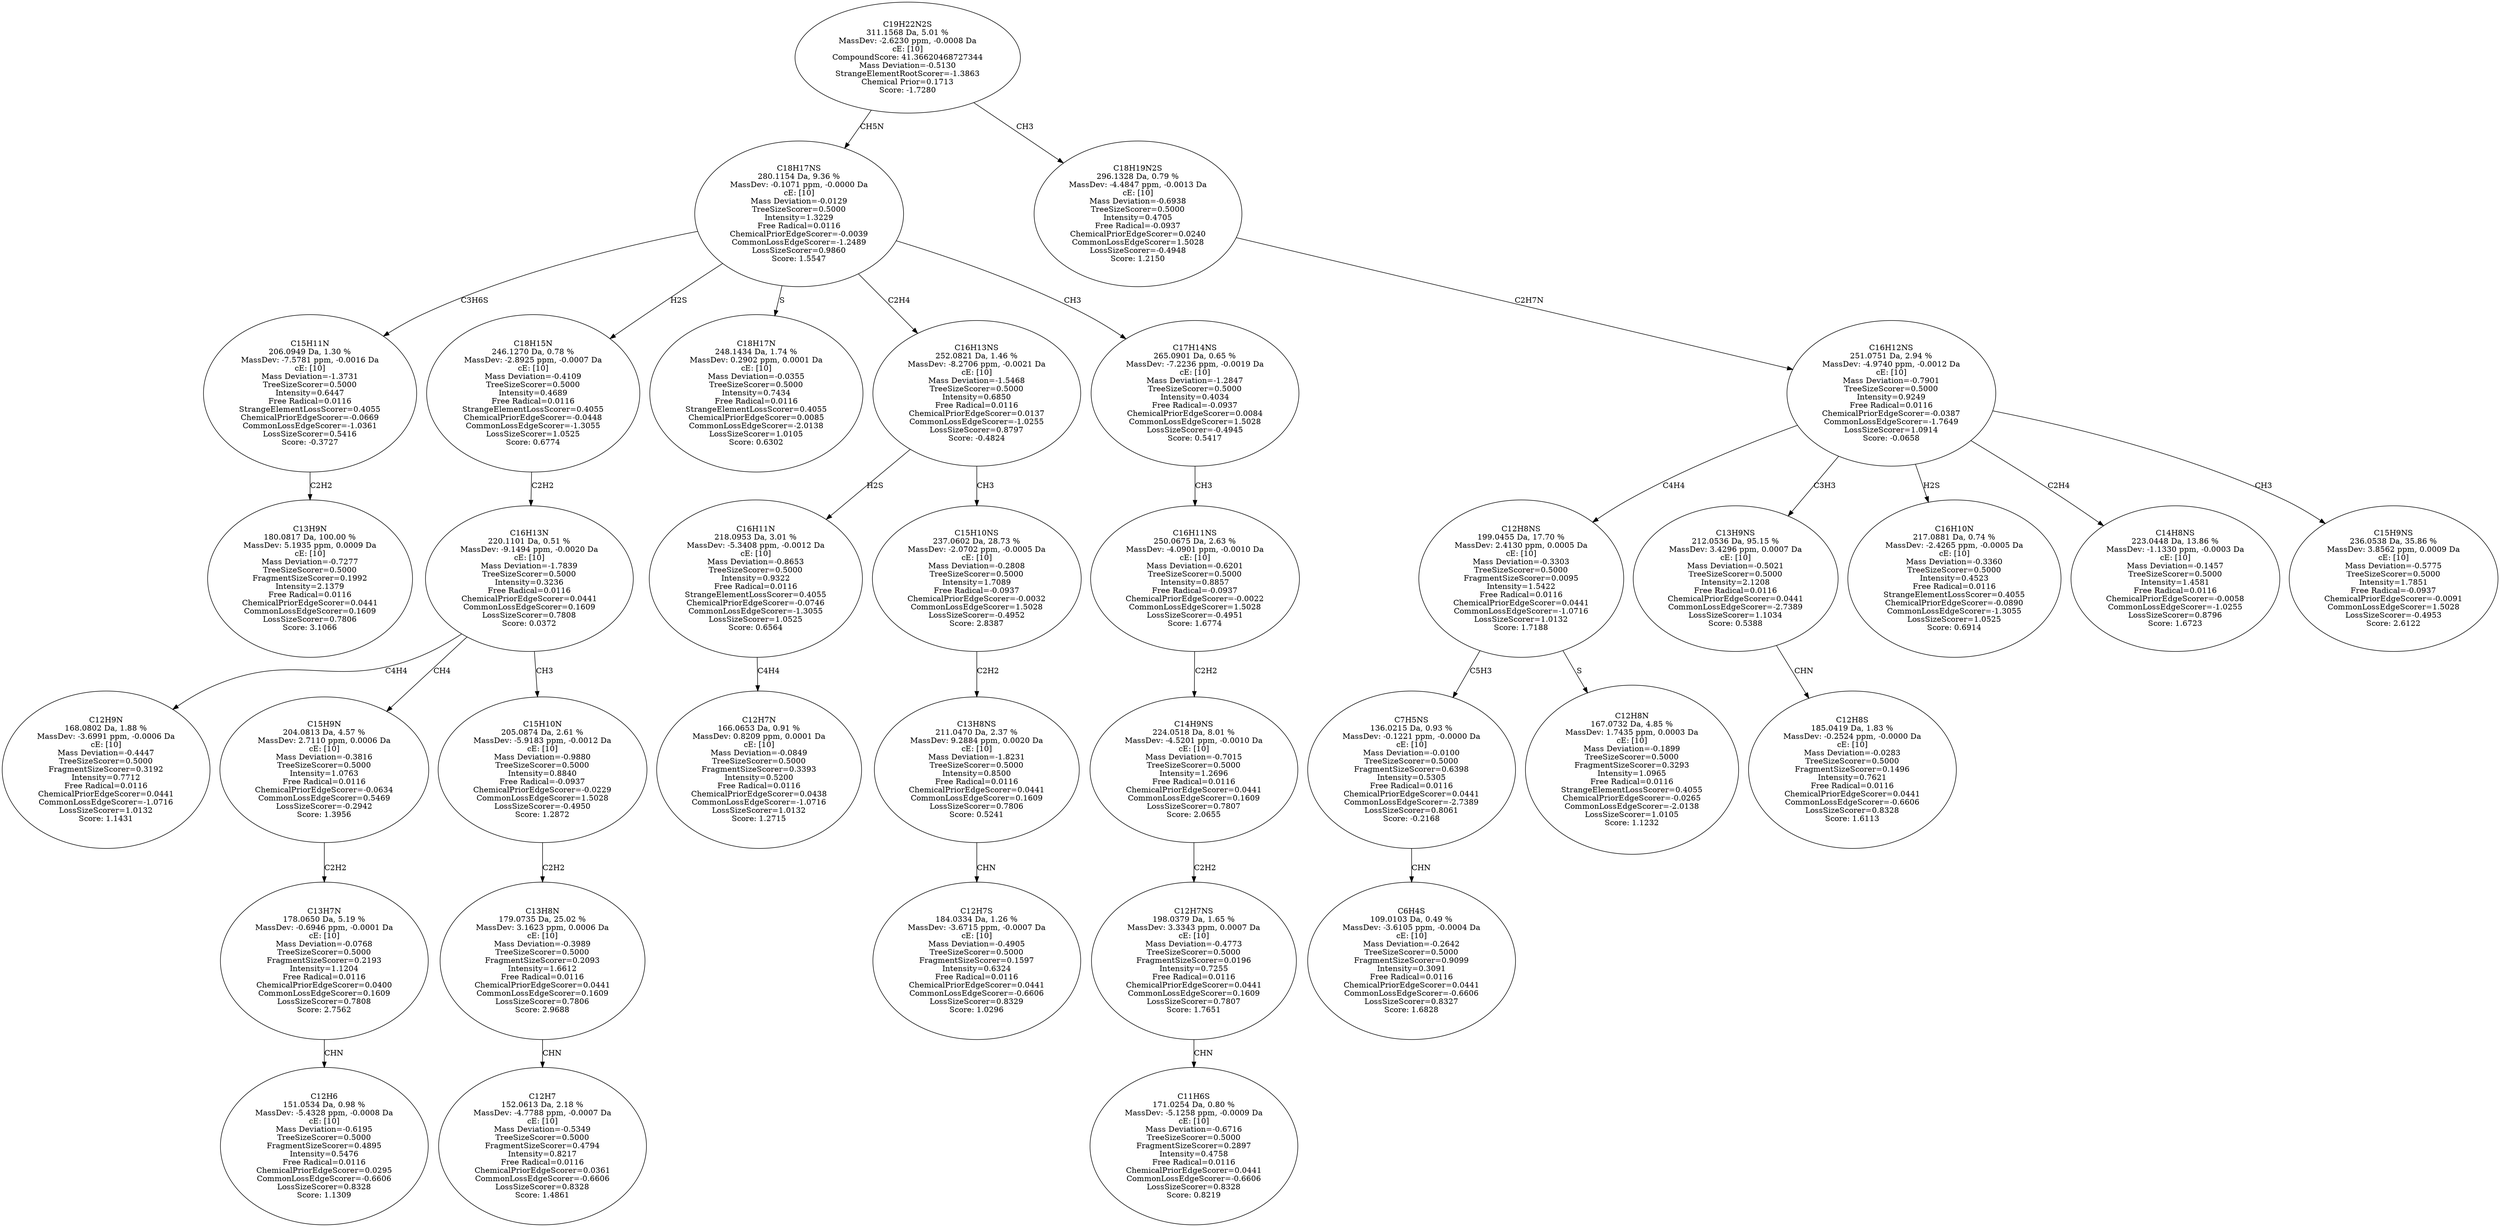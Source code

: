 strict digraph {
v1 [label="C13H9N\n180.0817 Da, 100.00 %\nMassDev: 5.1935 ppm, 0.0009 Da\ncE: [10]\nMass Deviation=-0.7277\nTreeSizeScorer=0.5000\nFragmentSizeScorer=0.1992\nIntensity=2.1379\nFree Radical=0.0116\nChemicalPriorEdgeScorer=0.0441\nCommonLossEdgeScorer=0.1609\nLossSizeScorer=0.7806\nScore: 3.1066"];
v2 [label="C15H11N\n206.0949 Da, 1.30 %\nMassDev: -7.5781 ppm, -0.0016 Da\ncE: [10]\nMass Deviation=-1.3731\nTreeSizeScorer=0.5000\nIntensity=0.6447\nFree Radical=0.0116\nStrangeElementLossScorer=0.4055\nChemicalPriorEdgeScorer=-0.0669\nCommonLossEdgeScorer=-1.0361\nLossSizeScorer=0.5416\nScore: -0.3727"];
v3 [label="C12H9N\n168.0802 Da, 1.88 %\nMassDev: -3.6991 ppm, -0.0006 Da\ncE: [10]\nMass Deviation=-0.4447\nTreeSizeScorer=0.5000\nFragmentSizeScorer=0.3192\nIntensity=0.7712\nFree Radical=0.0116\nChemicalPriorEdgeScorer=0.0441\nCommonLossEdgeScorer=-1.0716\nLossSizeScorer=1.0132\nScore: 1.1431"];
v4 [label="C12H6\n151.0534 Da, 0.98 %\nMassDev: -5.4328 ppm, -0.0008 Da\ncE: [10]\nMass Deviation=-0.6195\nTreeSizeScorer=0.5000\nFragmentSizeScorer=0.4895\nIntensity=0.5476\nFree Radical=0.0116\nChemicalPriorEdgeScorer=0.0295\nCommonLossEdgeScorer=-0.6606\nLossSizeScorer=0.8328\nScore: 1.1309"];
v5 [label="C13H7N\n178.0650 Da, 5.19 %\nMassDev: -0.6946 ppm, -0.0001 Da\ncE: [10]\nMass Deviation=-0.0768\nTreeSizeScorer=0.5000\nFragmentSizeScorer=0.2193\nIntensity=1.1204\nFree Radical=0.0116\nChemicalPriorEdgeScorer=0.0400\nCommonLossEdgeScorer=0.1609\nLossSizeScorer=0.7808\nScore: 2.7562"];
v6 [label="C15H9N\n204.0813 Da, 4.57 %\nMassDev: 2.7110 ppm, 0.0006 Da\ncE: [10]\nMass Deviation=-0.3816\nTreeSizeScorer=0.5000\nIntensity=1.0763\nFree Radical=0.0116\nChemicalPriorEdgeScorer=-0.0634\nCommonLossEdgeScorer=0.5469\nLossSizeScorer=-0.2942\nScore: 1.3956"];
v7 [label="C12H7\n152.0613 Da, 2.18 %\nMassDev: -4.7788 ppm, -0.0007 Da\ncE: [10]\nMass Deviation=-0.5349\nTreeSizeScorer=0.5000\nFragmentSizeScorer=0.4794\nIntensity=0.8217\nFree Radical=0.0116\nChemicalPriorEdgeScorer=0.0361\nCommonLossEdgeScorer=-0.6606\nLossSizeScorer=0.8328\nScore: 1.4861"];
v8 [label="C13H8N\n179.0735 Da, 25.02 %\nMassDev: 3.1623 ppm, 0.0006 Da\ncE: [10]\nMass Deviation=-0.3989\nTreeSizeScorer=0.5000\nFragmentSizeScorer=0.2093\nIntensity=1.6612\nFree Radical=0.0116\nChemicalPriorEdgeScorer=0.0441\nCommonLossEdgeScorer=0.1609\nLossSizeScorer=0.7806\nScore: 2.9688"];
v9 [label="C15H10N\n205.0874 Da, 2.61 %\nMassDev: -5.9183 ppm, -0.0012 Da\ncE: [10]\nMass Deviation=-0.9880\nTreeSizeScorer=0.5000\nIntensity=0.8840\nFree Radical=-0.0937\nChemicalPriorEdgeScorer=-0.0229\nCommonLossEdgeScorer=1.5028\nLossSizeScorer=-0.4950\nScore: 1.2872"];
v10 [label="C16H13N\n220.1101 Da, 0.51 %\nMassDev: -9.1494 ppm, -0.0020 Da\ncE: [10]\nMass Deviation=-1.7839\nTreeSizeScorer=0.5000\nIntensity=0.3236\nFree Radical=0.0116\nChemicalPriorEdgeScorer=0.0441\nCommonLossEdgeScorer=0.1609\nLossSizeScorer=0.7808\nScore: 0.0372"];
v11 [label="C18H15N\n246.1270 Da, 0.78 %\nMassDev: -2.8925 ppm, -0.0007 Da\ncE: [10]\nMass Deviation=-0.4109\nTreeSizeScorer=0.5000\nIntensity=0.4689\nFree Radical=0.0116\nStrangeElementLossScorer=0.4055\nChemicalPriorEdgeScorer=-0.0448\nCommonLossEdgeScorer=-1.3055\nLossSizeScorer=1.0525\nScore: 0.6774"];
v12 [label="C18H17N\n248.1434 Da, 1.74 %\nMassDev: 0.2902 ppm, 0.0001 Da\ncE: [10]\nMass Deviation=-0.0355\nTreeSizeScorer=0.5000\nIntensity=0.7434\nFree Radical=0.0116\nStrangeElementLossScorer=0.4055\nChemicalPriorEdgeScorer=0.0085\nCommonLossEdgeScorer=-2.0138\nLossSizeScorer=1.0105\nScore: 0.6302"];
v13 [label="C12H7N\n166.0653 Da, 0.91 %\nMassDev: 0.8209 ppm, 0.0001 Da\ncE: [10]\nMass Deviation=-0.0849\nTreeSizeScorer=0.5000\nFragmentSizeScorer=0.3393\nIntensity=0.5200\nFree Radical=0.0116\nChemicalPriorEdgeScorer=0.0438\nCommonLossEdgeScorer=-1.0716\nLossSizeScorer=1.0132\nScore: 1.2715"];
v14 [label="C16H11N\n218.0953 Da, 3.01 %\nMassDev: -5.3408 ppm, -0.0012 Da\ncE: [10]\nMass Deviation=-0.8653\nTreeSizeScorer=0.5000\nIntensity=0.9322\nFree Radical=0.0116\nStrangeElementLossScorer=0.4055\nChemicalPriorEdgeScorer=-0.0746\nCommonLossEdgeScorer=-1.3055\nLossSizeScorer=1.0525\nScore: 0.6564"];
v15 [label="C12H7S\n184.0334 Da, 1.26 %\nMassDev: -3.6715 ppm, -0.0007 Da\ncE: [10]\nMass Deviation=-0.4905\nTreeSizeScorer=0.5000\nFragmentSizeScorer=0.1597\nIntensity=0.6324\nFree Radical=0.0116\nChemicalPriorEdgeScorer=0.0441\nCommonLossEdgeScorer=-0.6606\nLossSizeScorer=0.8329\nScore: 1.0296"];
v16 [label="C13H8NS\n211.0470 Da, 2.37 %\nMassDev: 9.2884 ppm, 0.0020 Da\ncE: [10]\nMass Deviation=-1.8231\nTreeSizeScorer=0.5000\nIntensity=0.8500\nFree Radical=0.0116\nChemicalPriorEdgeScorer=0.0441\nCommonLossEdgeScorer=0.1609\nLossSizeScorer=0.7806\nScore: 0.5241"];
v17 [label="C15H10NS\n237.0602 Da, 28.73 %\nMassDev: -2.0702 ppm, -0.0005 Da\ncE: [10]\nMass Deviation=-0.2808\nTreeSizeScorer=0.5000\nIntensity=1.7089\nFree Radical=-0.0937\nChemicalPriorEdgeScorer=-0.0032\nCommonLossEdgeScorer=1.5028\nLossSizeScorer=-0.4952\nScore: 2.8387"];
v18 [label="C16H13NS\n252.0821 Da, 1.46 %\nMassDev: -8.2706 ppm, -0.0021 Da\ncE: [10]\nMass Deviation=-1.5468\nTreeSizeScorer=0.5000\nIntensity=0.6850\nFree Radical=0.0116\nChemicalPriorEdgeScorer=0.0137\nCommonLossEdgeScorer=-1.0255\nLossSizeScorer=0.8797\nScore: -0.4824"];
v19 [label="C11H6S\n171.0254 Da, 0.80 %\nMassDev: -5.1258 ppm, -0.0009 Da\ncE: [10]\nMass Deviation=-0.6716\nTreeSizeScorer=0.5000\nFragmentSizeScorer=0.2897\nIntensity=0.4758\nFree Radical=0.0116\nChemicalPriorEdgeScorer=0.0441\nCommonLossEdgeScorer=-0.6606\nLossSizeScorer=0.8328\nScore: 0.8219"];
v20 [label="C12H7NS\n198.0379 Da, 1.65 %\nMassDev: 3.3343 ppm, 0.0007 Da\ncE: [10]\nMass Deviation=-0.4773\nTreeSizeScorer=0.5000\nFragmentSizeScorer=0.0196\nIntensity=0.7255\nFree Radical=0.0116\nChemicalPriorEdgeScorer=0.0441\nCommonLossEdgeScorer=0.1609\nLossSizeScorer=0.7807\nScore: 1.7651"];
v21 [label="C14H9NS\n224.0518 Da, 8.01 %\nMassDev: -4.5201 ppm, -0.0010 Da\ncE: [10]\nMass Deviation=-0.7015\nTreeSizeScorer=0.5000\nIntensity=1.2696\nFree Radical=0.0116\nChemicalPriorEdgeScorer=0.0441\nCommonLossEdgeScorer=0.1609\nLossSizeScorer=0.7807\nScore: 2.0655"];
v22 [label="C16H11NS\n250.0675 Da, 2.63 %\nMassDev: -4.0901 ppm, -0.0010 Da\ncE: [10]\nMass Deviation=-0.6201\nTreeSizeScorer=0.5000\nIntensity=0.8857\nFree Radical=-0.0937\nChemicalPriorEdgeScorer=-0.0022\nCommonLossEdgeScorer=1.5028\nLossSizeScorer=-0.4951\nScore: 1.6774"];
v23 [label="C17H14NS\n265.0901 Da, 0.65 %\nMassDev: -7.2236 ppm, -0.0019 Da\ncE: [10]\nMass Deviation=-1.2847\nTreeSizeScorer=0.5000\nIntensity=0.4034\nFree Radical=-0.0937\nChemicalPriorEdgeScorer=0.0084\nCommonLossEdgeScorer=1.5028\nLossSizeScorer=-0.4945\nScore: 0.5417"];
v24 [label="C18H17NS\n280.1154 Da, 9.36 %\nMassDev: -0.1071 ppm, -0.0000 Da\ncE: [10]\nMass Deviation=-0.0129\nTreeSizeScorer=0.5000\nIntensity=1.3229\nFree Radical=0.0116\nChemicalPriorEdgeScorer=-0.0039\nCommonLossEdgeScorer=-1.2489\nLossSizeScorer=0.9860\nScore: 1.5547"];
v25 [label="C6H4S\n109.0103 Da, 0.49 %\nMassDev: -3.6105 ppm, -0.0004 Da\ncE: [10]\nMass Deviation=-0.2642\nTreeSizeScorer=0.5000\nFragmentSizeScorer=0.9099\nIntensity=0.3091\nFree Radical=0.0116\nChemicalPriorEdgeScorer=0.0441\nCommonLossEdgeScorer=-0.6606\nLossSizeScorer=0.8327\nScore: 1.6828"];
v26 [label="C7H5NS\n136.0215 Da, 0.93 %\nMassDev: -0.1221 ppm, -0.0000 Da\ncE: [10]\nMass Deviation=-0.0100\nTreeSizeScorer=0.5000\nFragmentSizeScorer=0.6398\nIntensity=0.5305\nFree Radical=0.0116\nChemicalPriorEdgeScorer=0.0441\nCommonLossEdgeScorer=-2.7389\nLossSizeScorer=0.8061\nScore: -0.2168"];
v27 [label="C12H8N\n167.0732 Da, 4.85 %\nMassDev: 1.7435 ppm, 0.0003 Da\ncE: [10]\nMass Deviation=-0.1899\nTreeSizeScorer=0.5000\nFragmentSizeScorer=0.3293\nIntensity=1.0965\nFree Radical=0.0116\nStrangeElementLossScorer=0.4055\nChemicalPriorEdgeScorer=-0.0265\nCommonLossEdgeScorer=-2.0138\nLossSizeScorer=1.0105\nScore: 1.1232"];
v28 [label="C12H8NS\n199.0455 Da, 17.70 %\nMassDev: 2.4130 ppm, 0.0005 Da\ncE: [10]\nMass Deviation=-0.3303\nTreeSizeScorer=0.5000\nFragmentSizeScorer=0.0095\nIntensity=1.5422\nFree Radical=0.0116\nChemicalPriorEdgeScorer=0.0441\nCommonLossEdgeScorer=-1.0716\nLossSizeScorer=1.0132\nScore: 1.7188"];
v29 [label="C12H8S\n185.0419 Da, 1.83 %\nMassDev: -0.2524 ppm, -0.0000 Da\ncE: [10]\nMass Deviation=-0.0283\nTreeSizeScorer=0.5000\nFragmentSizeScorer=0.1496\nIntensity=0.7621\nFree Radical=0.0116\nChemicalPriorEdgeScorer=0.0441\nCommonLossEdgeScorer=-0.6606\nLossSizeScorer=0.8328\nScore: 1.6113"];
v30 [label="C13H9NS\n212.0536 Da, 95.15 %\nMassDev: 3.4296 ppm, 0.0007 Da\ncE: [10]\nMass Deviation=-0.5021\nTreeSizeScorer=0.5000\nIntensity=2.1208\nFree Radical=0.0116\nChemicalPriorEdgeScorer=0.0441\nCommonLossEdgeScorer=-2.7389\nLossSizeScorer=1.1034\nScore: 0.5388"];
v31 [label="C16H10N\n217.0881 Da, 0.74 %\nMassDev: -2.4265 ppm, -0.0005 Da\ncE: [10]\nMass Deviation=-0.3360\nTreeSizeScorer=0.5000\nIntensity=0.4523\nFree Radical=0.0116\nStrangeElementLossScorer=0.4055\nChemicalPriorEdgeScorer=-0.0890\nCommonLossEdgeScorer=-1.3055\nLossSizeScorer=1.0525\nScore: 0.6914"];
v32 [label="C14H8NS\n223.0448 Da, 13.86 %\nMassDev: -1.1330 ppm, -0.0003 Da\ncE: [10]\nMass Deviation=-0.1457\nTreeSizeScorer=0.5000\nIntensity=1.4581\nFree Radical=0.0116\nChemicalPriorEdgeScorer=-0.0058\nCommonLossEdgeScorer=-1.0255\nLossSizeScorer=0.8796\nScore: 1.6723"];
v33 [label="C15H9NS\n236.0538 Da, 35.86 %\nMassDev: 3.8562 ppm, 0.0009 Da\ncE: [10]\nMass Deviation=-0.5775\nTreeSizeScorer=0.5000\nIntensity=1.7851\nFree Radical=-0.0937\nChemicalPriorEdgeScorer=-0.0091\nCommonLossEdgeScorer=1.5028\nLossSizeScorer=-0.4953\nScore: 2.6122"];
v34 [label="C16H12NS\n251.0751 Da, 2.94 %\nMassDev: -4.9740 ppm, -0.0012 Da\ncE: [10]\nMass Deviation=-0.7901\nTreeSizeScorer=0.5000\nIntensity=0.9249\nFree Radical=0.0116\nChemicalPriorEdgeScorer=-0.0387\nCommonLossEdgeScorer=-1.7649\nLossSizeScorer=1.0914\nScore: -0.0658"];
v35 [label="C18H19N2S\n296.1328 Da, 0.79 %\nMassDev: -4.4847 ppm, -0.0013 Da\ncE: [10]\nMass Deviation=-0.6938\nTreeSizeScorer=0.5000\nIntensity=0.4705\nFree Radical=-0.0937\nChemicalPriorEdgeScorer=0.0240\nCommonLossEdgeScorer=1.5028\nLossSizeScorer=-0.4948\nScore: 1.2150"];
v36 [label="C19H22N2S\n311.1568 Da, 5.01 %\nMassDev: -2.6230 ppm, -0.0008 Da\ncE: [10]\nCompoundScore: 41.36620468727344\nMass Deviation=-0.5130\nStrangeElementRootScorer=-1.3863\nChemical Prior=0.1713\nScore: -1.7280"];
v2 -> v1 [label="C2H2"];
v24 -> v2 [label="C3H6S"];
v10 -> v3 [label="C4H4"];
v5 -> v4 [label="CHN"];
v6 -> v5 [label="C2H2"];
v10 -> v6 [label="CH4"];
v8 -> v7 [label="CHN"];
v9 -> v8 [label="C2H2"];
v10 -> v9 [label="CH3"];
v11 -> v10 [label="C2H2"];
v24 -> v11 [label="H2S"];
v24 -> v12 [label="S"];
v14 -> v13 [label="C4H4"];
v18 -> v14 [label="H2S"];
v16 -> v15 [label="CHN"];
v17 -> v16 [label="C2H2"];
v18 -> v17 [label="CH3"];
v24 -> v18 [label="C2H4"];
v20 -> v19 [label="CHN"];
v21 -> v20 [label="C2H2"];
v22 -> v21 [label="C2H2"];
v23 -> v22 [label="CH3"];
v24 -> v23 [label="CH3"];
v36 -> v24 [label="CH5N"];
v26 -> v25 [label="CHN"];
v28 -> v26 [label="C5H3"];
v28 -> v27 [label="S"];
v34 -> v28 [label="C4H4"];
v30 -> v29 [label="CHN"];
v34 -> v30 [label="C3H3"];
v34 -> v31 [label="H2S"];
v34 -> v32 [label="C2H4"];
v34 -> v33 [label="CH3"];
v35 -> v34 [label="C2H7N"];
v36 -> v35 [label="CH3"];
}